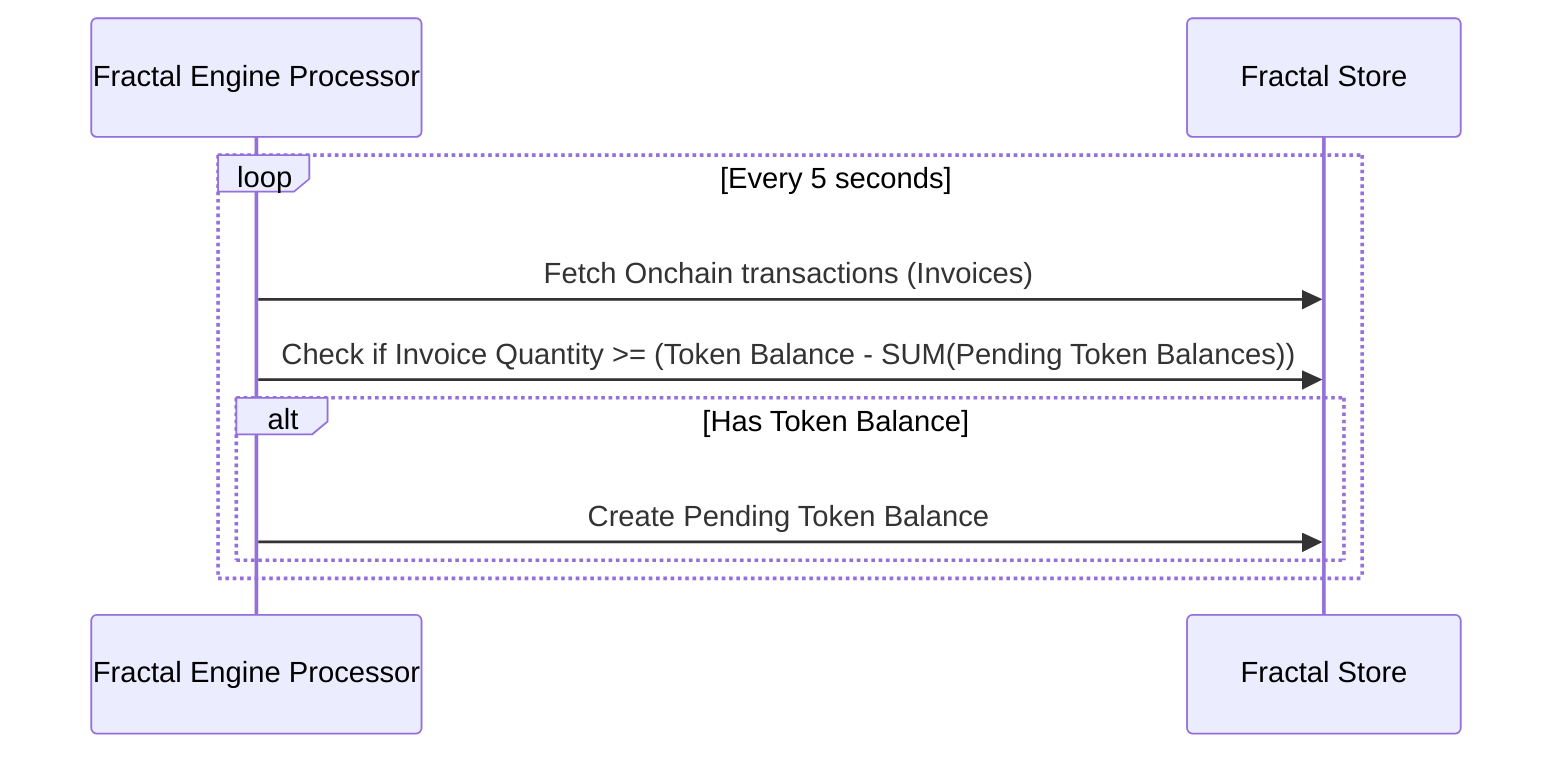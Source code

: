 sequenceDiagram
    participant Processor as Fractal Engine Processor
    participant Store as Fractal Store

loop Every 5 seconds
    Processor->>Store: Fetch Onchain transactions (Invoices)
    Processor->>Store: Check if Invoice Quantity >= (Token Balance - SUM(Pending Token Balances))
    alt Has Token Balance
        Processor->>Store: Create Pending Token Balance
    end
end